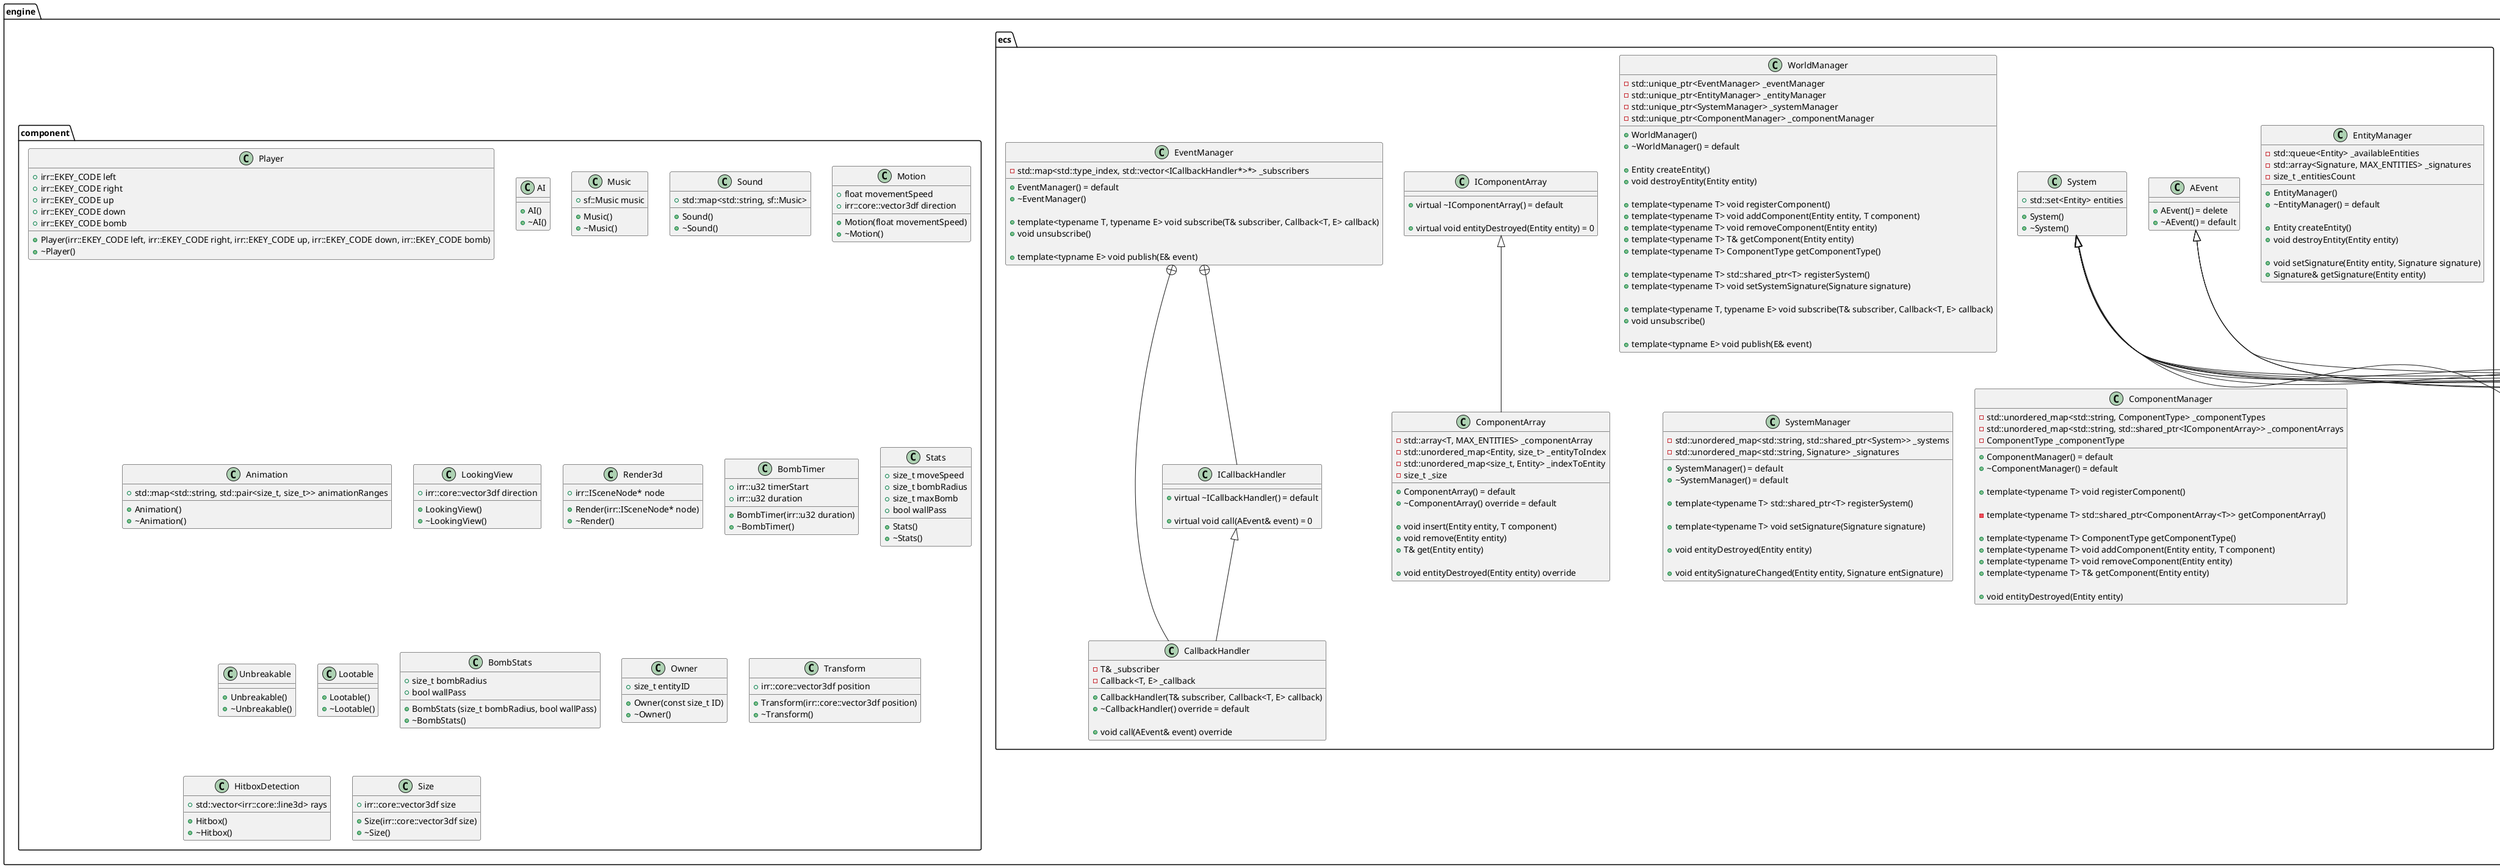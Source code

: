 @startuml

namespace engine {

    namespace event {
        class Input {
            + Input()
            + ~Input()
        }

        class Collision {
            + Collision()
            + ~Collision()
        }

        class Close {
            + Close()
            + ~Close()
        }
    }

    namespace ecs {
        'using Entity = unsigned int
        'const Entity MAX_ENTITIES = 1000
        'using ComponentType = unsigned int
        'const ComponentType MAX_COMPONENTS = 32
        'using Signature = std::bitset<MAX_COMPONENTS>

        class WorldManager {
            + WorldManager()
            + ~WorldManager() = default

            + Entity createEntity()
            + void destroyEntity(Entity entity)

            + template<typename T> void registerComponent()
            + template<typename T> void addComponent(Entity entity, T component)
            + template<typename T> void removeComponent(Entity entity)
            + template<typename T> T& getComponent(Entity entity)
            + template<typename T> ComponentType getComponentType()

            + template<typename T> std::shared_ptr<T> registerSystem()
            + template<typename T> void setSystemSignature(Signature signature)

            + template<typename T, typename E> void subscribe(T& subscriber, Callback<T, E> callback)
            + void unsubscribe()

            + template<typname E> void publish(E& event)

            - std::unique_ptr<EventManager> _eventManager
            - std::unique_ptr<EntityManager> _entityManager
            - std::unique_ptr<SystemManager> _systemManager
            - std::unique_ptr<ComponentManager> _componentManager
        }

        class EntityManager {
            + EntityManager()
            + ~EntityManager() = default

            + Entity createEntity()
            + void destroyEntity(Entity entity)

            + void setSignature(Entity entity, Signature signature)
            + Signature& getSignature(Entity entity)

            - std::queue<Entity> _availableEntities
            - std::array<Signature, MAX_ENTITIES> _signatures
            - size_t _entitiesCount
        }

        class SystemManager {
            + SystemManager() = default
            + ~SystemManager() = default

            + template<typename T> std::shared_ptr<T> registerSystem()

            + template<typename T> void setSignature(Signature signature)

            + void entityDestroyed(Entity entity)

            + void entitySignatureChanged(Entity entity, Signature entSignature)

            - std::unordered_map<std::string, std::shared_ptr<System>> _systems
            - std::unordered_map<std::string, Signature> _signatures
        }

        class ComponentManager {
            + ComponentManager() = default
            + ~ComponentManager() = default

            + template<typename T> void registerComponent()

            - template<typename T> std::shared_ptr<ComponentArray<T>> getComponentArray()

            + template<typename T> ComponentType getComponentType()
            + template<typename T> void addComponent(Entity entity, T component)
            + template<typename T> void removeComponent(Entity entity)
            + template<typename T> T& getComponent(Entity entity)

            + void entityDestroyed(Entity entity)

            - std::unordered_map<std::string, ComponentType> _componentTypes
            - std::unordered_map<std::string, std::shared_ptr<IComponentArray>> _componentArrays
            - ComponentType _componentType
        }

        class IComponentArray {
            + virtual ~IComponentArray() = default

            + virtual void entityDestroyed(Entity entity) = 0
        }

        'template<typename T>
        class ComponentArray {
            + ComponentArray() = default
            + ~ComponentArray() override = default

            + void insert(Entity entity, T component)
            + void remove(Entity entity)
            + T& get(Entity entity)

            + void entityDestroyed(Entity entity) override

            - std::array<T, MAX_ENTITIES> _componentArray
            - std::unordered_map<Entity, size_t> _entityToIndex
            - std::unordered_map<size_t, Entity> _indexToEntity
            - size_t _size
        }
        IComponentArray <|-- ComponentArray

        class System {
            + System()
            + ~System()

            + std::set<Entity> entities
        }

        class EventManager {
            + EventManager() = default
            + ~EventManager()

            + template<typename T, typename E> void subscribe(T& subscriber, Callback<T, E> callback)
            + void unsubscribe()

            + template<typname E> void publish(E& event)

            - std::map<std::type_index, std::vector<ICallbackHandler*>*> _subscribers
        }

        class ICallbackHandler {
            + virtual ~ICallbackHandler() = default

            + virtual void call(AEvent& event) = 0
        }
        EventManager +-- ICallbackHandler

        'template<typename T, typename E> using Callback = void (T::*)(E&)
        'template<typename T, typename E>
        class CallbackHandler {
            + CallbackHandler(T& subscriber, Callback<T, E> callback)
            + ~CallbackHandler() override = default

            + void call(AEvent& event) override

            - T& _subscriber
            - Callback<T, E> _callback
        }
        EventManager +-- CallbackHandler
        ICallbackHandler <|-- CallbackHandler

        class AEvent {
            + AEvent() = delete
            + ~AEvent() = default
        }
        AEvent <|-- engine.event.Input
        AEvent <|-- engine.event.Close
        AEvent <|-- engine.event.Collision
    }

    namespace system {
        class Player {
            + Player(ISceneManager* smgr)
            + ~Player()

            + ISceneManager* smgr
        }
        engine.ecs.System <|-- User

        class AI {
            + AI()
            + ~AI()

            + void init()
            + void update()
            + void render()

            + ISceneManager* smgr
        }
        engine.ecs.System <|-- AI

        class Music {
            + Music(ISceneManager* smgr)
            + ~Music()

            + void init()
            + void update()
            + void render()

            + ISceneManager* smgr
        }
        engine.ecs.System <|-- Music

        class Animation {
            + Animation(ISceneManager* smgr)
            + ~Animation()

            + void init()
            + void update()
            + void render()

            + ISceneManager* smgr
        }
        engine.ecs.System <|-- Animation

        class Movement {
            + Movement(ISceneManager* smgr)
            + ~Movement()

            + void init()
            + void update()
            + void render()

            + ISceneManager* smgr
        }
        engine.ecs.System <|-- Movement

        class Render {
            + Render(ISceneManager* smgr)
            + ~Render()

            + void init()
            + void update()
            + void render()

            + ISceneManager* smgr
        }
        engine.ecs.System <|-- Render

        class Physics {
            + Physics(ISceneManager* smgr)
            + ~Physics()

            + void init()
            + void update()
            + void render()

            + ISceneManager* smgr
        }
        engine.ecs.System <|-- Physics

        class Size {
            + Size(ISceneManager* smgr)
            + ~Size()

            + void init()
            + void update()
            + void render()

            + ISceneManager* smgr
        }
        engine.ecs.System <|-- Size
    }

    namespace component {
        class Player {
            + Player(irr::EKEY_CODE left, irr::EKEY_CODE right, irr::EKEY_CODE up, irr::EKEY_CODE down, irr::EKEY_CODE bomb)
            + ~Player()

            + irr::EKEY_CODE left
            + irr::EKEY_CODE right
            + irr::EKEY_CODE up
            + irr::EKEY_CODE down
            + irr::EKEY_CODE bomb
        }

        class AI {
            + AI()
            + ~AI()
        }

        class Music {
            + Music()
            + ~Music()

            + sf::Music music
        }

        class Sound {
            + Sound()
            + ~Sound()

            + std::map<std::string, sf::Music>
        }

        class Motion {
            + Motion(float movementSpeed)
            + ~Motion()

            + float movementSpeed
            + irr::core::vector3df direction
        }

        class Animation {
            + Animation()
            + ~Animation()

            + std::map<std::string, std::pair<size_t, size_t>> animationRanges
        }

        class LookingView {
            + LookingView()
            + ~LookingView()

            + irr::core::vector3df direction
        }

        class Render3d {
            + Render(irr::ISceneNode* node)
            + ~Render()

            + irr::ISceneNode* node
        }

        class BombTimer {
            + BombTimer(irr::u32 duration)
            + ~BombTimer()

            + irr::u32 timerStart
            + irr::u32 duration
        }

        class Stats {
            + Stats()
            + ~Stats()

            + size_t moveSpeed
            + size_t bombRadius
            + size_t maxBomb
            + bool wallPass
        }

        class Unbreakable {
            + Unbreakable()
            + ~Unbreakable()
        }

        class Lootable {
            + Lootable()
            + ~Lootable()
        }

        class BombStats {
            + BombStats (size_t bombRadius, bool wallPass)
            + ~BombStats()

            + size_t bombRadius
            + bool wallPass
        }

        class Owner {
            + Owner(const size_t ID)
            + ~Owner()

            + size_t entityID
        }

        class Transform {
            + Transform(irr::core::vector3df position)
            + ~Transform()

            + irr::core::vector3df position
        }

        class HitboxDetection {
            + Hitbox()
            + ~Hitbox()

            + std::vector<irr::core::line3d> rays
        }

        class Size {
            + Size(irr::core::vector3df size)
            + ~Size()

            + irr::core::vector3df size
        }
    }
}



@enduml
